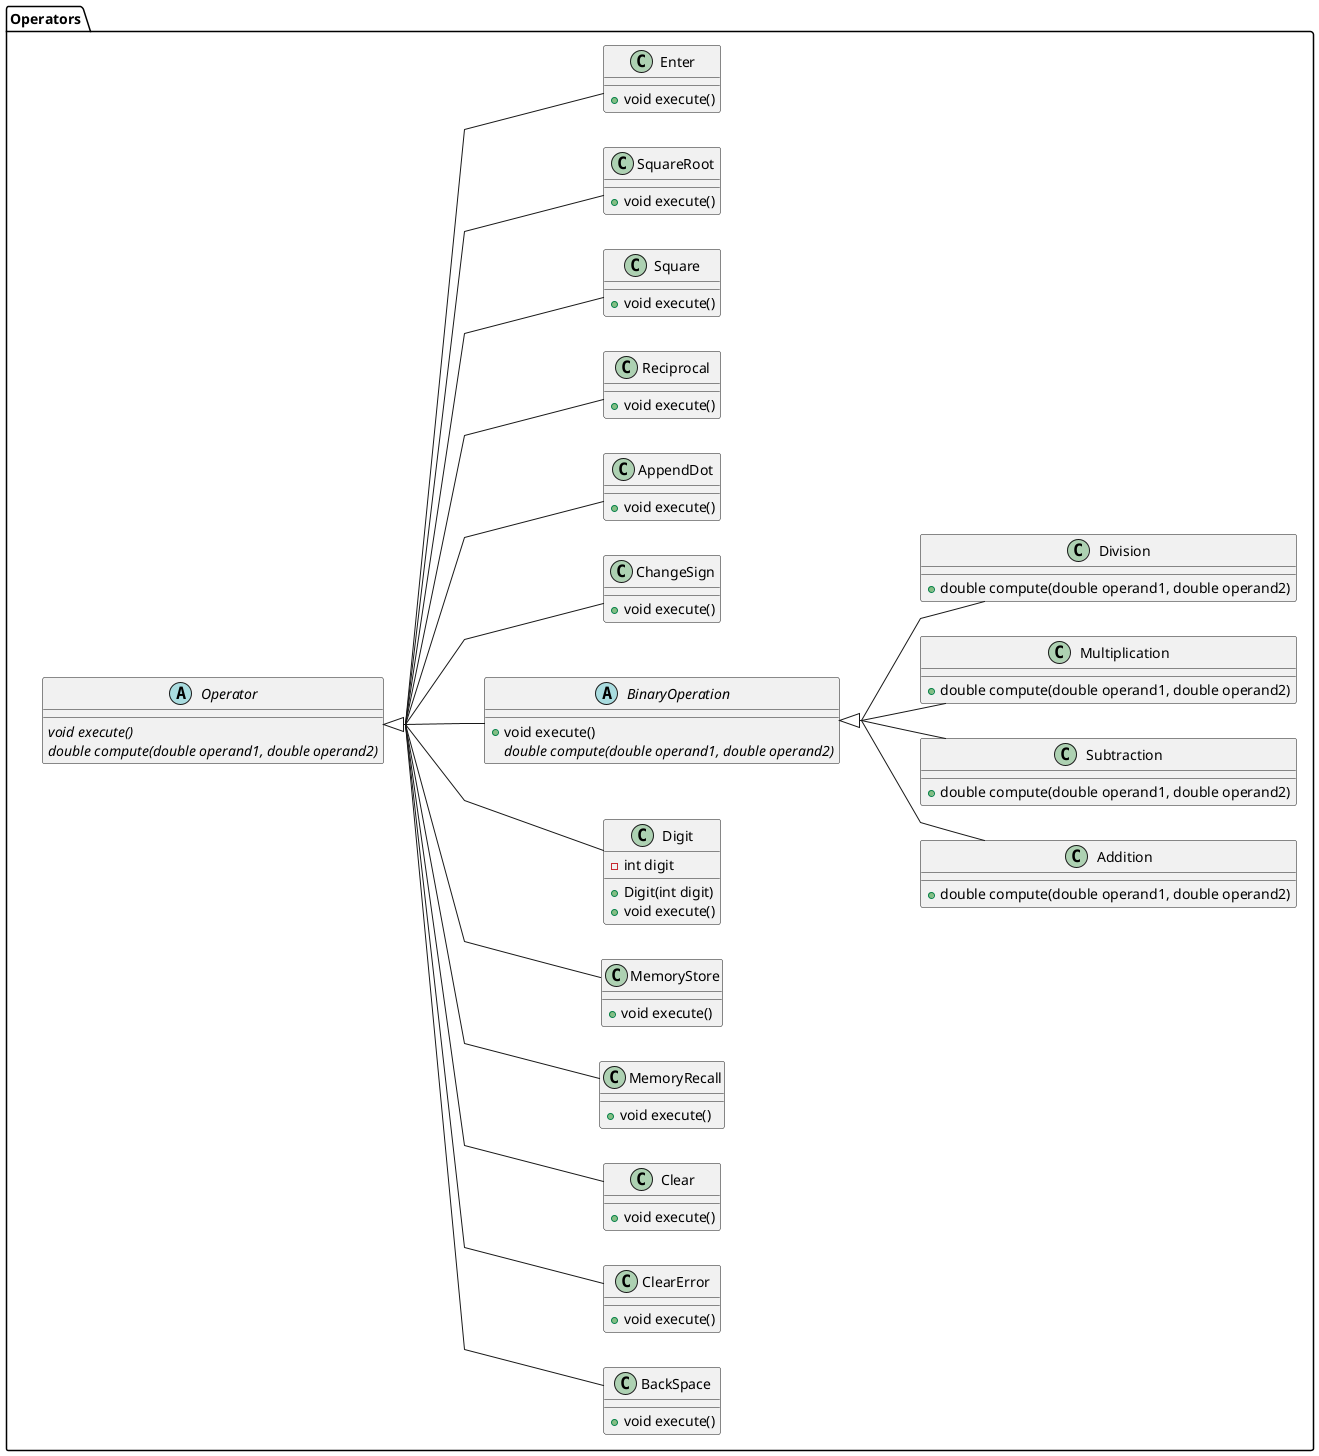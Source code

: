@startuml
skinparam linetype polyline
skinparam groupInheritance 2
left to right direction
package "Operators" {
  abstract class Operator {
    {abstract} void execute()
    {abstract} double compute(double operand1, double operand2)
  }

  class BackSpace extends Operator {
    + void execute()
  }

  class ClearError extends Operator {
    + void execute()
  }

  class Clear extends Operator {
    + void execute()
  }

  class MemoryRecall extends Operator {
    + void execute()
  }

  class MemoryStore extends Operator {
    + void execute()
  }

  class Digit extends Operator {
    - int digit
    + Digit(int digit)
    + void execute()
  }

  abstract class BinaryOperation extends Operator {
    + void execute()
    {abstract} double compute(double operand1, double operand2)
  }

  class ChangeSign extends Operator {
    + void execute()
  }

  class AppendDot extends Operator {
    + void execute()
  }

  class Reciprocal extends Operator {
    + void execute()
  }

  class Square extends Operator {
    + void execute()
  }

  class SquareRoot extends Operator {
    + void execute()
  }

  class Addition extends BinaryOperation {
    + double compute(double operand1, double operand2)
  }

  class Subtraction extends BinaryOperation {
    + double compute(double operand1, double operand2)
  }

  class Multiplication extends BinaryOperation {
    + double compute(double operand1, double operand2)
  }

  class Division extends BinaryOperation {
    + double compute(double operand1, double operand2)
  }

  class Enter extends Operator {
    + void execute()
  }

}
@enduml
